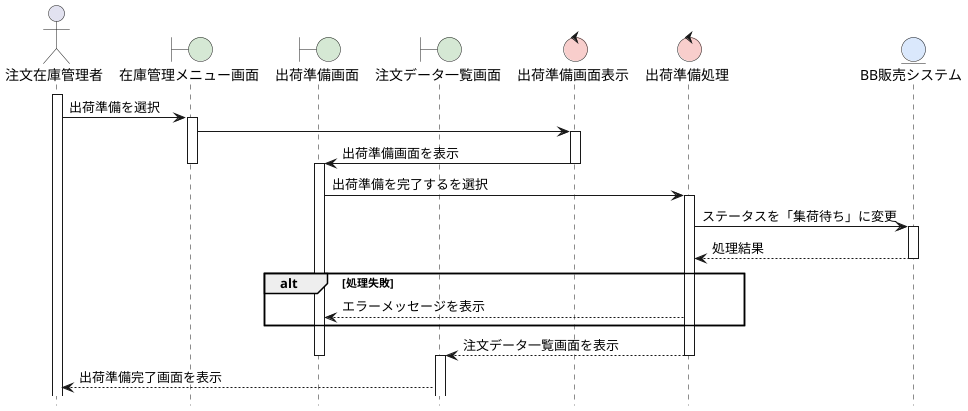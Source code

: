 @startuml .

hide footbox
skinparam BoundaryBackgroundColor #D5E8D4
skinparam ControlBackgroundColor #F8CECC
skinparam EntityBackgroundColor #DAE8FC

actor 注文在庫管理者 as Admin
boundary 在庫管理メニュー画面 as Menu
boundary 出荷準備画面 as Sending
boundary 注文データ一覧画面 as List
control 出荷準備画面表示 as Display
control 出荷準備処理 as Process
entity BB販売システム as System
' database 注文データテーブル as OrderDB?

activate Admin
Admin -> Menu: 出荷準備を選択

activate Menu
Menu -> Display

activate Display
Display -> Sending: 出荷準備画面を表示
deactivate Menu
deactivate Display

activate Sending
Sending -> Process: 出荷準備を完了するを選択

activate Process
Process -> System: ステータスを「集荷待ち」に変更

activate System
System --> Process: 処理結果
deactivate System

alt 処理失敗
    Process --> Sending: エラーメッセージを表示
end

Process --> List: 注文データ一覧画面を表示
deactivate Process

activate List
deactivate Sending
List --> Admin: 出荷準備完了画面を表示

@enduml